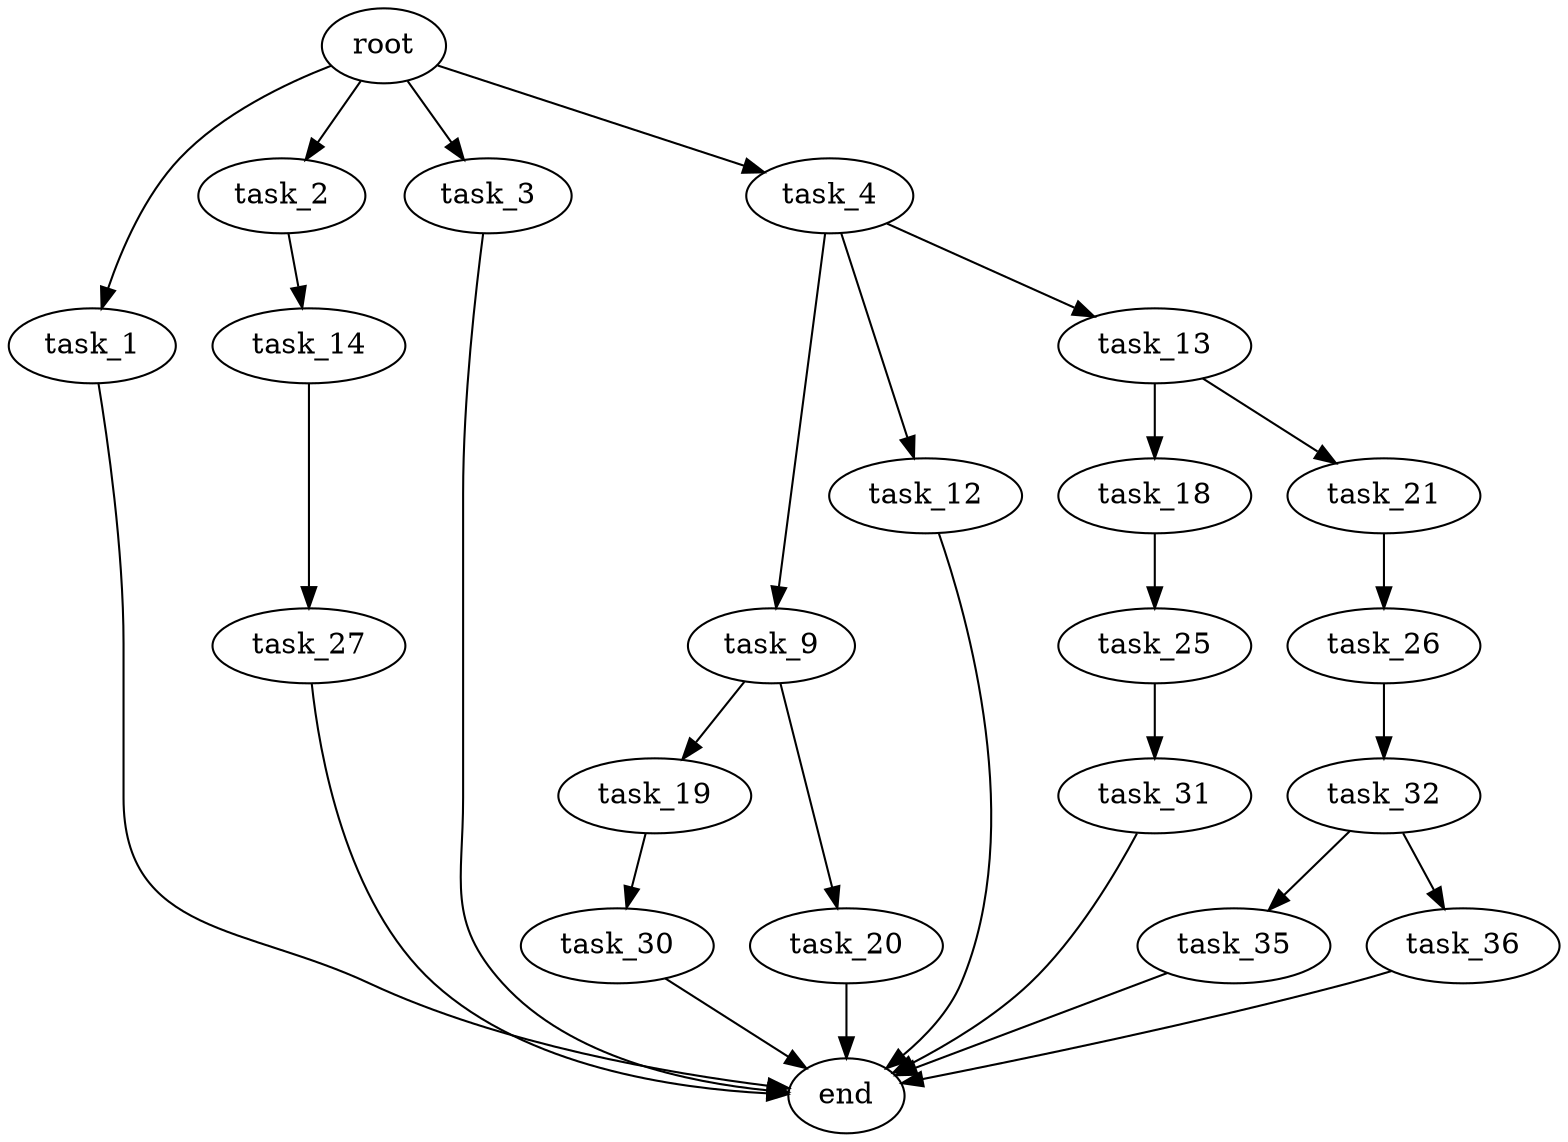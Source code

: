 digraph G {
  root [size="0.000000"];
  task_1 [size="5491095654.000000"];
  task_2 [size="28782578058.000000"];
  task_3 [size="10644997558.000000"];
  task_4 [size="231928233984.000000"];
  task_9 [size="2806686796.000000"];
  task_12 [size="9756595628.000000"];
  task_13 [size="915205719.000000"];
  task_14 [size="1073741824000.000000"];
  task_18 [size="9518157342.000000"];
  task_19 [size="645570572993.000000"];
  task_20 [size="29397682869.000000"];
  task_21 [size="782757789696.000000"];
  task_25 [size="549755813888.000000"];
  task_26 [size="2842624782.000000"];
  task_27 [size="58999803355.000000"];
  task_30 [size="3442397057.000000"];
  task_31 [size="650346454578.000000"];
  task_32 [size="368293445632.000000"];
  task_35 [size="42059621168.000000"];
  task_36 [size="28991029248.000000"];
  end [size="0.000000"];

  root -> task_1 [size="1.000000"];
  root -> task_2 [size="1.000000"];
  root -> task_3 [size="1.000000"];
  root -> task_4 [size="1.000000"];
  task_1 -> end [size="1.000000"];
  task_2 -> task_14 [size="33554432.000000"];
  task_3 -> end [size="1.000000"];
  task_4 -> task_9 [size="301989888.000000"];
  task_4 -> task_12 [size="301989888.000000"];
  task_4 -> task_13 [size="301989888.000000"];
  task_9 -> task_19 [size="75497472.000000"];
  task_9 -> task_20 [size="75497472.000000"];
  task_12 -> end [size="1.000000"];
  task_13 -> task_18 [size="75497472.000000"];
  task_13 -> task_21 [size="75497472.000000"];
  task_14 -> task_27 [size="838860800.000000"];
  task_18 -> task_25 [size="209715200.000000"];
  task_19 -> task_30 [size="536870912.000000"];
  task_20 -> end [size="1.000000"];
  task_21 -> task_26 [size="679477248.000000"];
  task_25 -> task_31 [size="536870912.000000"];
  task_26 -> task_32 [size="209715200.000000"];
  task_27 -> end [size="1.000000"];
  task_30 -> end [size="1.000000"];
  task_31 -> end [size="1.000000"];
  task_32 -> task_35 [size="411041792.000000"];
  task_32 -> task_36 [size="411041792.000000"];
  task_35 -> end [size="1.000000"];
  task_36 -> end [size="1.000000"];
}
